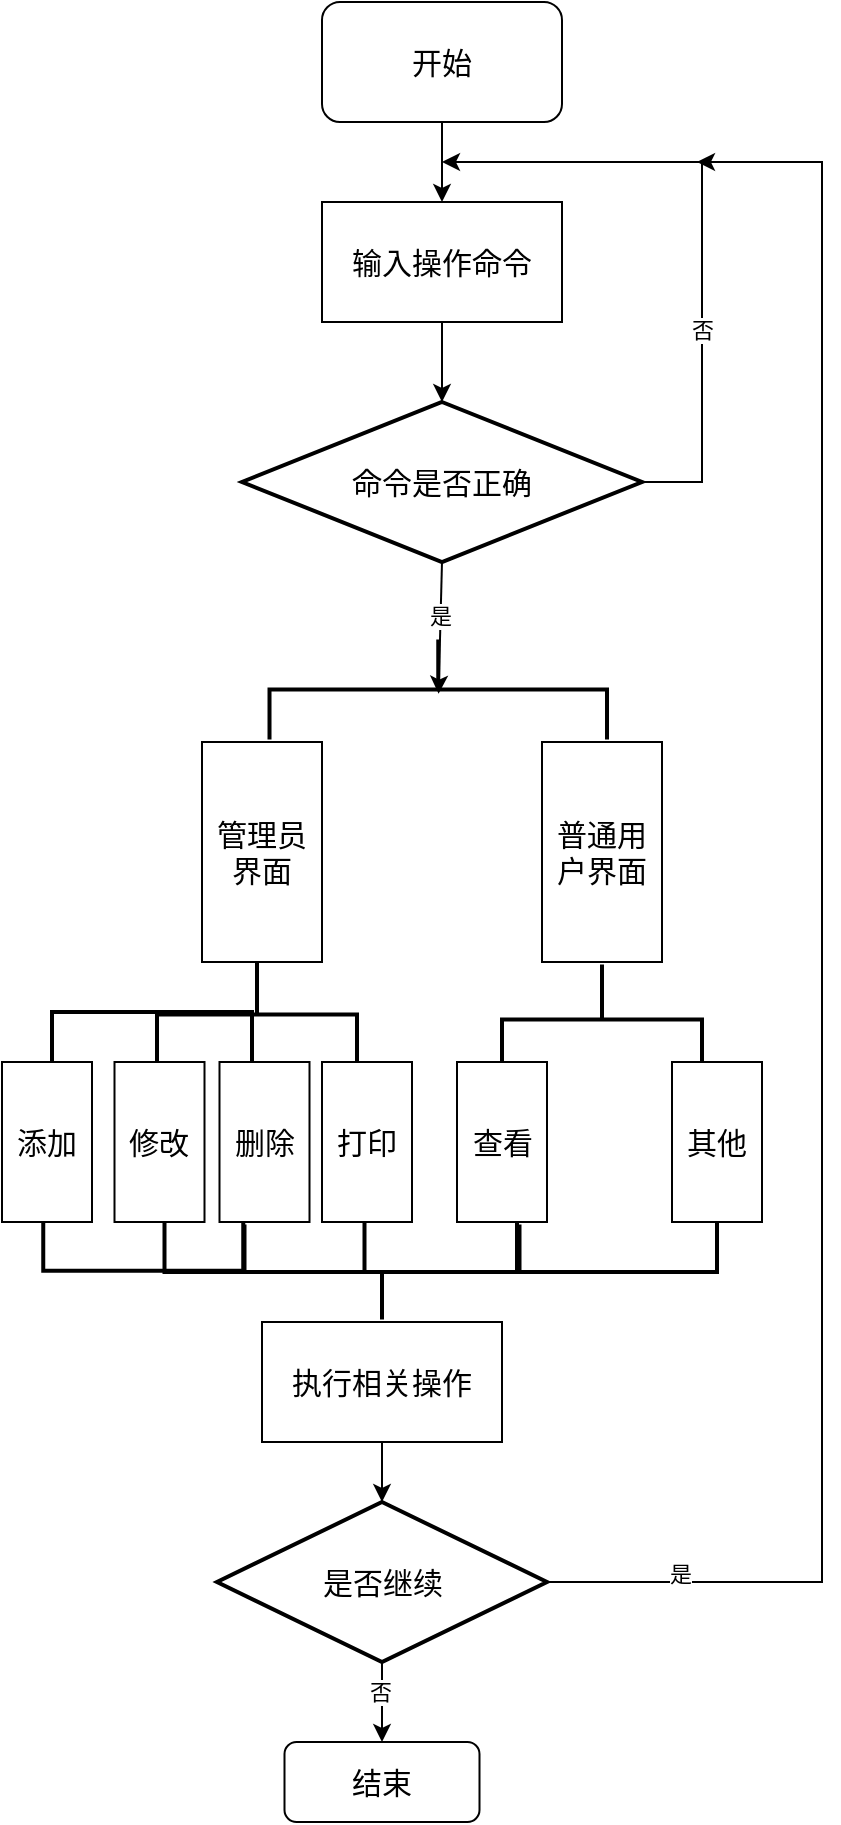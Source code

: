 <mxfile version="22.1.16" type="device">
  <diagram name="第 1 页" id="jxNdk-g_bAEwbkYCGVdM">
    <mxGraphModel dx="1282" dy="535" grid="1" gridSize="10" guides="1" tooltips="1" connect="1" arrows="1" fold="1" page="1" pageScale="1" pageWidth="827" pageHeight="1169" math="0" shadow="0">
      <root>
        <mxCell id="0" />
        <mxCell id="1" parent="0" />
        <mxCell id="l1wUo9WfeRWjEmKosr1P-45" value="" style="strokeWidth=2;html=1;shape=mxgraph.flowchart.annotation_1;align=left;pointerEvents=1;rotation=-90;" vertex="1" parent="1">
          <mxGeometry x="312.5" y="670" width="30" height="100" as="geometry" />
        </mxCell>
        <mxCell id="l1wUo9WfeRWjEmKosr1P-44" value="" style="strokeWidth=2;html=1;shape=mxgraph.flowchart.annotation_1;align=left;pointerEvents=1;rotation=-90;" vertex="1" parent="1">
          <mxGeometry x="136.25" y="670" width="30" height="100" as="geometry" />
        </mxCell>
        <mxCell id="l1wUo9WfeRWjEmKosr1P-43" value="" style="strokeWidth=2;html=1;shape=mxgraph.flowchart.annotation_1;align=left;pointerEvents=1;rotation=-90;" vertex="1" parent="1">
          <mxGeometry x="76.25" y="670" width="28.75" height="100" as="geometry" />
        </mxCell>
        <mxCell id="l1wUo9WfeRWjEmKosr1P-1" style="edgeStyle=orthogonalEdgeStyle;rounded=0;orthogonalLoop=1;jettySize=auto;html=1;" edge="1" parent="1" source="l1wUo9WfeRWjEmKosr1P-2">
          <mxGeometry relative="1" as="geometry">
            <mxPoint x="240" y="200" as="targetPoint" />
          </mxGeometry>
        </mxCell>
        <mxCell id="l1wUo9WfeRWjEmKosr1P-2" value="&lt;font style=&quot;font-size: 15px;&quot;&gt;开始&lt;/font&gt;" style="rounded=1;whiteSpace=wrap;html=1;" vertex="1" parent="1">
          <mxGeometry x="180" y="100" width="120" height="60" as="geometry" />
        </mxCell>
        <mxCell id="l1wUo9WfeRWjEmKosr1P-3" value="&lt;font style=&quot;font-size: 15px;&quot;&gt;输入操作命令&lt;/font&gt;" style="rounded=0;whiteSpace=wrap;html=1;" vertex="1" parent="1">
          <mxGeometry x="180" y="200" width="120" height="60" as="geometry" />
        </mxCell>
        <mxCell id="l1wUo9WfeRWjEmKosr1P-4" value="&lt;font style=&quot;font-size: 15px;&quot;&gt;命令是否正确&lt;/font&gt;" style="strokeWidth=2;html=1;shape=mxgraph.flowchart.decision;whiteSpace=wrap;" vertex="1" parent="1">
          <mxGeometry x="140" y="300" width="200" height="80" as="geometry" />
        </mxCell>
        <mxCell id="l1wUo9WfeRWjEmKosr1P-5" value="" style="endArrow=classic;html=1;rounded=0;exitX=0.5;exitY=1;exitDx=0;exitDy=0;entryX=0.5;entryY=0;entryDx=0;entryDy=0;entryPerimeter=0;" edge="1" parent="1" source="l1wUo9WfeRWjEmKosr1P-3" target="l1wUo9WfeRWjEmKosr1P-4">
          <mxGeometry width="50" height="50" relative="1" as="geometry">
            <mxPoint x="220" y="310" as="sourcePoint" />
            <mxPoint x="270" y="260" as="targetPoint" />
          </mxGeometry>
        </mxCell>
        <mxCell id="l1wUo9WfeRWjEmKosr1P-6" value="" style="endArrow=classic;html=1;rounded=0;exitX=1;exitY=0.5;exitDx=0;exitDy=0;exitPerimeter=0;" edge="1" parent="1" source="l1wUo9WfeRWjEmKosr1P-4">
          <mxGeometry width="50" height="50" relative="1" as="geometry">
            <mxPoint x="340" y="320" as="sourcePoint" />
            <mxPoint x="240" y="180" as="targetPoint" />
            <Array as="points">
              <mxPoint x="370" y="340" />
              <mxPoint x="370" y="220" />
              <mxPoint x="370" y="180" />
            </Array>
          </mxGeometry>
        </mxCell>
        <mxCell id="l1wUo9WfeRWjEmKosr1P-7" value="否" style="edgeLabel;html=1;align=center;verticalAlign=middle;resizable=0;points=[];" vertex="1" connectable="0" parent="l1wUo9WfeRWjEmKosr1P-6">
          <mxGeometry x="-0.336" relative="1" as="geometry">
            <mxPoint as="offset" />
          </mxGeometry>
        </mxCell>
        <mxCell id="l1wUo9WfeRWjEmKosr1P-8" value="" style="endArrow=classic;html=1;rounded=0;exitX=0.5;exitY=1;exitDx=0;exitDy=0;exitPerimeter=0;entryX=0.542;entryY=0.499;entryDx=0;entryDy=0;entryPerimeter=0;" edge="1" parent="1" source="l1wUo9WfeRWjEmKosr1P-4" target="l1wUo9WfeRWjEmKosr1P-10">
          <mxGeometry width="50" height="50" relative="1" as="geometry">
            <mxPoint x="200" y="460" as="sourcePoint" />
            <mxPoint x="240" y="450" as="targetPoint" />
          </mxGeometry>
        </mxCell>
        <mxCell id="l1wUo9WfeRWjEmKosr1P-9" value="是" style="edgeLabel;html=1;align=center;verticalAlign=middle;resizable=0;points=[];" vertex="1" connectable="0" parent="l1wUo9WfeRWjEmKosr1P-8">
          <mxGeometry x="-0.202" y="-1" relative="1" as="geometry">
            <mxPoint as="offset" />
          </mxGeometry>
        </mxCell>
        <mxCell id="l1wUo9WfeRWjEmKosr1P-10" value="" style="strokeWidth=2;html=1;shape=mxgraph.flowchart.annotation_2;align=left;labelPosition=right;pointerEvents=1;rotation=90;" vertex="1" parent="1">
          <mxGeometry x="213.13" y="359.38" width="50" height="168.75" as="geometry" />
        </mxCell>
        <mxCell id="l1wUo9WfeRWjEmKosr1P-11" value="&lt;span style=&quot;font-size: 15px;&quot;&gt;管理员界面&lt;/span&gt;" style="rounded=0;whiteSpace=wrap;html=1;" vertex="1" parent="1">
          <mxGeometry x="120" y="470" width="60" height="110" as="geometry" />
        </mxCell>
        <mxCell id="l1wUo9WfeRWjEmKosr1P-13" value="&lt;span style=&quot;font-size: 15px;&quot;&gt;普通用户界面&lt;/span&gt;" style="rounded=0;whiteSpace=wrap;html=1;" vertex="1" parent="1">
          <mxGeometry x="290" y="470" width="60" height="110" as="geometry" />
        </mxCell>
        <mxCell id="l1wUo9WfeRWjEmKosr1P-15" value="" style="strokeWidth=2;html=1;shape=mxgraph.flowchart.annotation_2;align=left;labelPosition=right;pointerEvents=1;rotation=-90;" vertex="1" parent="1">
          <mxGeometry x="186.25" y="666.25" width="47.5" height="137.5" as="geometry" />
        </mxCell>
        <mxCell id="l1wUo9WfeRWjEmKosr1P-17" value="&lt;font style=&quot;font-size: 15px;&quot;&gt;执行相关操作&lt;/font&gt;" style="rounded=0;whiteSpace=wrap;html=1;" vertex="1" parent="1">
          <mxGeometry x="150" y="760" width="120" height="60" as="geometry" />
        </mxCell>
        <mxCell id="l1wUo9WfeRWjEmKosr1P-19" style="edgeStyle=orthogonalEdgeStyle;rounded=0;orthogonalLoop=1;jettySize=auto;html=1;exitX=1;exitY=0.5;exitDx=0;exitDy=0;exitPerimeter=0;" edge="1" parent="1">
          <mxGeometry relative="1" as="geometry">
            <mxPoint x="367.5" y="180" as="targetPoint" />
            <Array as="points">
              <mxPoint x="430" y="890" />
              <mxPoint x="430" y="180" />
            </Array>
            <mxPoint x="290" y="890" as="sourcePoint" />
          </mxGeometry>
        </mxCell>
        <mxCell id="l1wUo9WfeRWjEmKosr1P-20" value="是" style="edgeLabel;html=1;align=center;verticalAlign=middle;resizable=0;points=[];" vertex="1" connectable="0" parent="l1wUo9WfeRWjEmKosr1P-19">
          <mxGeometry x="-0.85" y="4" relative="1" as="geometry">
            <mxPoint as="offset" />
          </mxGeometry>
        </mxCell>
        <mxCell id="l1wUo9WfeRWjEmKosr1P-23" value="&lt;font style=&quot;font-size: 15px;&quot;&gt;是否继续&lt;/font&gt;" style="strokeWidth=2;html=1;shape=mxgraph.flowchart.decision;whiteSpace=wrap;" vertex="1" parent="1">
          <mxGeometry x="127.5" y="850" width="165" height="80" as="geometry" />
        </mxCell>
        <mxCell id="l1wUo9WfeRWjEmKosr1P-24" style="edgeStyle=orthogonalEdgeStyle;rounded=0;orthogonalLoop=1;jettySize=auto;html=1;exitX=0.5;exitY=1;exitDx=0;exitDy=0;entryX=0.5;entryY=0;entryDx=0;entryDy=0;entryPerimeter=0;" edge="1" parent="1" source="l1wUo9WfeRWjEmKosr1P-17" target="l1wUo9WfeRWjEmKosr1P-23">
          <mxGeometry relative="1" as="geometry" />
        </mxCell>
        <mxCell id="l1wUo9WfeRWjEmKosr1P-25" value="&lt;font style=&quot;font-size: 15px;&quot;&gt;结束&lt;/font&gt;" style="rounded=1;whiteSpace=wrap;html=1;" vertex="1" parent="1">
          <mxGeometry x="161.25" y="970" width="97.5" height="40" as="geometry" />
        </mxCell>
        <mxCell id="l1wUo9WfeRWjEmKosr1P-28" value="" style="strokeWidth=2;html=1;shape=mxgraph.flowchart.annotation_2;align=left;labelPosition=right;pointerEvents=1;rotation=90;" vertex="1" parent="1">
          <mxGeometry x="121.25" y="556.25" width="52.5" height="100" as="geometry" />
        </mxCell>
        <mxCell id="l1wUo9WfeRWjEmKosr1P-29" value="" style="strokeWidth=2;html=1;shape=mxgraph.flowchart.annotation_1;align=left;pointerEvents=1;rotation=90;" vertex="1" parent="1">
          <mxGeometry x="80" y="570" width="30" height="100" as="geometry" />
        </mxCell>
        <mxCell id="l1wUo9WfeRWjEmKosr1P-32" value="" style="strokeWidth=2;html=1;shape=mxgraph.flowchart.annotation_2;align=left;labelPosition=right;pointerEvents=1;rotation=90;" vertex="1" parent="1">
          <mxGeometry x="292.5" y="558.75" width="55" height="100" as="geometry" />
        </mxCell>
        <mxCell id="l1wUo9WfeRWjEmKosr1P-36" value="&lt;font style=&quot;font-size: 15px;&quot;&gt;添加&lt;/font&gt;" style="rounded=0;whiteSpace=wrap;html=1;" vertex="1" parent="1">
          <mxGeometry x="20" y="630" width="45" height="80" as="geometry" />
        </mxCell>
        <mxCell id="l1wUo9WfeRWjEmKosr1P-37" value="&lt;font style=&quot;font-size: 15px;&quot;&gt;修改&lt;/font&gt;" style="rounded=0;whiteSpace=wrap;html=1;" vertex="1" parent="1">
          <mxGeometry x="76.25" y="630" width="45" height="80" as="geometry" />
        </mxCell>
        <mxCell id="l1wUo9WfeRWjEmKosr1P-38" value="&lt;font style=&quot;font-size: 15px;&quot;&gt;删除&lt;/font&gt;" style="rounded=0;whiteSpace=wrap;html=1;" vertex="1" parent="1">
          <mxGeometry x="128.75" y="630" width="45" height="80" as="geometry" />
        </mxCell>
        <mxCell id="l1wUo9WfeRWjEmKosr1P-39" value="&lt;font style=&quot;font-size: 15px;&quot;&gt;打印&lt;/font&gt;" style="rounded=0;whiteSpace=wrap;html=1;" vertex="1" parent="1">
          <mxGeometry x="180" y="630" width="45" height="80" as="geometry" />
        </mxCell>
        <mxCell id="l1wUo9WfeRWjEmKosr1P-40" value="&lt;font style=&quot;font-size: 15px;&quot;&gt;查看&lt;/font&gt;" style="rounded=0;whiteSpace=wrap;html=1;" vertex="1" parent="1">
          <mxGeometry x="247.5" y="630" width="45" height="80" as="geometry" />
        </mxCell>
        <mxCell id="l1wUo9WfeRWjEmKosr1P-41" value="&lt;font style=&quot;font-size: 15px;&quot;&gt;其他&lt;/font&gt;" style="rounded=0;whiteSpace=wrap;html=1;" vertex="1" parent="1">
          <mxGeometry x="355" y="630" width="45" height="80" as="geometry" />
        </mxCell>
        <mxCell id="l1wUo9WfeRWjEmKosr1P-47" value="" style="endArrow=classic;html=1;rounded=0;exitX=0.5;exitY=1;exitDx=0;exitDy=0;exitPerimeter=0;entryX=0.5;entryY=0;entryDx=0;entryDy=0;" edge="1" parent="1" source="l1wUo9WfeRWjEmKosr1P-23" target="l1wUo9WfeRWjEmKosr1P-25">
          <mxGeometry width="50" height="50" relative="1" as="geometry">
            <mxPoint x="250" y="1040" as="sourcePoint" />
            <mxPoint x="213" y="960" as="targetPoint" />
          </mxGeometry>
        </mxCell>
        <mxCell id="l1wUo9WfeRWjEmKosr1P-48" value="否" style="edgeLabel;html=1;align=center;verticalAlign=middle;resizable=0;points=[];" vertex="1" connectable="0" parent="l1wUo9WfeRWjEmKosr1P-47">
          <mxGeometry x="-0.241" y="-1" relative="1" as="geometry">
            <mxPoint as="offset" />
          </mxGeometry>
        </mxCell>
      </root>
    </mxGraphModel>
  </diagram>
</mxfile>
